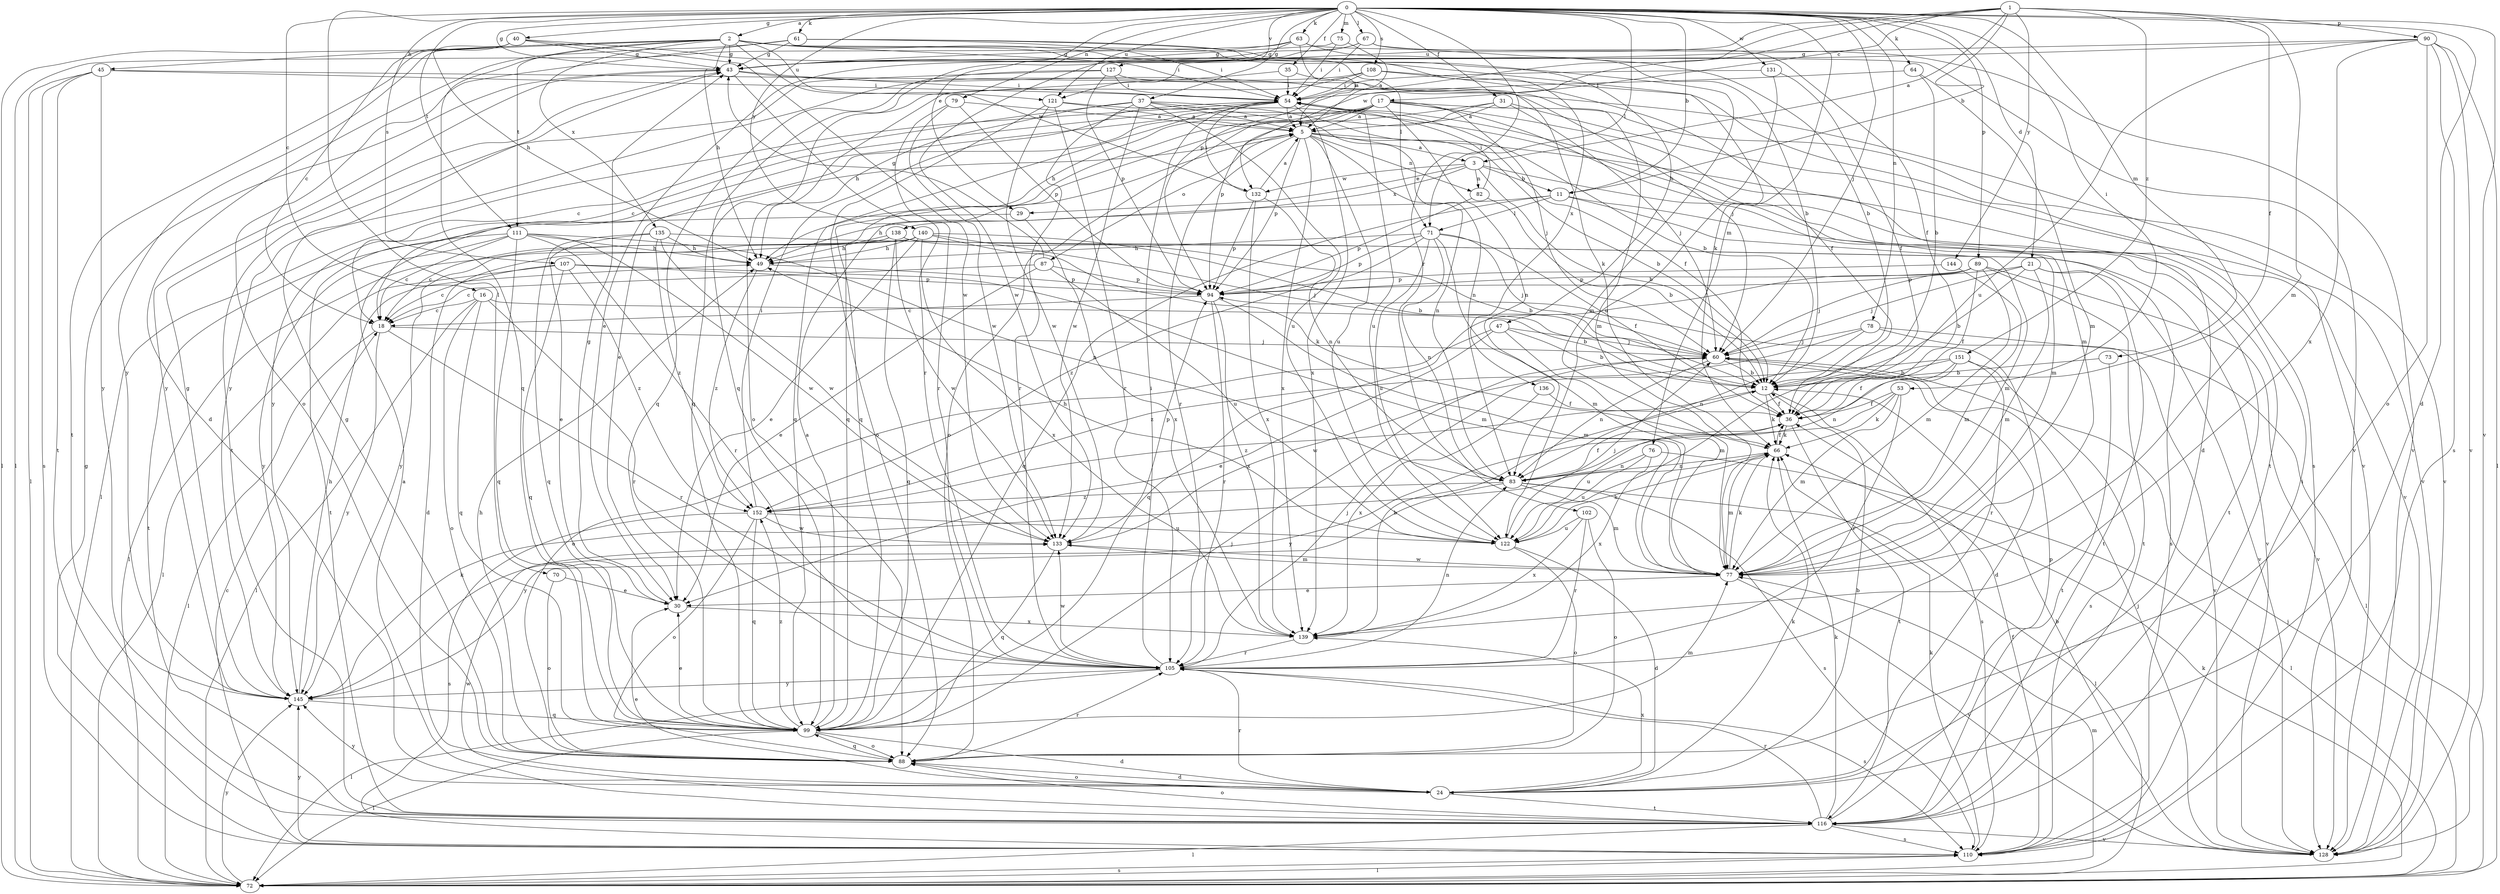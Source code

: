 strict digraph  {
0;
1;
2;
3;
5;
11;
12;
16;
17;
18;
21;
24;
29;
30;
31;
35;
36;
37;
40;
43;
45;
47;
49;
53;
54;
60;
61;
63;
64;
66;
67;
70;
71;
72;
73;
75;
76;
77;
78;
79;
82;
83;
87;
88;
89;
90;
94;
99;
102;
105;
107;
108;
110;
111;
116;
121;
122;
127;
128;
131;
132;
133;
135;
136;
138;
139;
140;
144;
145;
151;
152;
0 -> 2  [label=a];
0 -> 11  [label=b];
0 -> 16  [label=c];
0 -> 21  [label=d];
0 -> 24  [label=d];
0 -> 29  [label=e];
0 -> 31  [label=f];
0 -> 35  [label=f];
0 -> 37  [label=g];
0 -> 40  [label=g];
0 -> 43  [label=g];
0 -> 53  [label=i];
0 -> 60  [label=j];
0 -> 61  [label=k];
0 -> 63  [label=k];
0 -> 64  [label=k];
0 -> 67  [label=l];
0 -> 70  [label=l];
0 -> 71  [label=l];
0 -> 73  [label=m];
0 -> 75  [label=m];
0 -> 76  [label=m];
0 -> 78  [label=n];
0 -> 79  [label=n];
0 -> 89  [label=p];
0 -> 102  [label=r];
0 -> 107  [label=s];
0 -> 108  [label=s];
0 -> 111  [label=t];
0 -> 121  [label=u];
0 -> 127  [label=v];
0 -> 128  [label=v];
0 -> 131  [label=w];
0 -> 140  [label=y];
1 -> 3  [label=a];
1 -> 11  [label=b];
1 -> 17  [label=c];
1 -> 36  [label=f];
1 -> 77  [label=m];
1 -> 90  [label=p];
1 -> 94  [label=p];
1 -> 121  [label=u];
1 -> 132  [label=w];
1 -> 144  [label=y];
1 -> 151  [label=z];
2 -> 43  [label=g];
2 -> 45  [label=h];
2 -> 47  [label=h];
2 -> 49  [label=h];
2 -> 54  [label=i];
2 -> 71  [label=l];
2 -> 99  [label=q];
2 -> 111  [label=t];
2 -> 116  [label=t];
2 -> 121  [label=u];
2 -> 132  [label=w];
2 -> 135  [label=x];
2 -> 136  [label=x];
2 -> 145  [label=y];
3 -> 11  [label=b];
3 -> 12  [label=b];
3 -> 29  [label=e];
3 -> 77  [label=m];
3 -> 82  [label=n];
3 -> 132  [label=w];
3 -> 138  [label=x];
5 -> 3  [label=a];
5 -> 12  [label=b];
5 -> 82  [label=n];
5 -> 83  [label=n];
5 -> 87  [label=o];
5 -> 94  [label=p];
5 -> 105  [label=r];
5 -> 122  [label=u];
5 -> 128  [label=v];
5 -> 139  [label=x];
11 -> 49  [label=h];
11 -> 71  [label=l];
11 -> 77  [label=m];
11 -> 99  [label=q];
11 -> 116  [label=t];
12 -> 36  [label=f];
12 -> 66  [label=k];
12 -> 110  [label=s];
12 -> 152  [label=z];
16 -> 12  [label=b];
16 -> 18  [label=c];
16 -> 72  [label=l];
16 -> 88  [label=o];
16 -> 99  [label=q];
16 -> 105  [label=r];
17 -> 5  [label=a];
17 -> 24  [label=d];
17 -> 30  [label=e];
17 -> 49  [label=h];
17 -> 60  [label=j];
17 -> 77  [label=m];
17 -> 83  [label=n];
17 -> 88  [label=o];
17 -> 99  [label=q];
17 -> 128  [label=v];
17 -> 145  [label=y];
18 -> 60  [label=j];
18 -> 72  [label=l];
18 -> 105  [label=r];
18 -> 145  [label=y];
21 -> 12  [label=b];
21 -> 60  [label=j];
21 -> 77  [label=m];
21 -> 94  [label=p];
21 -> 116  [label=t];
21 -> 128  [label=v];
24 -> 12  [label=b];
24 -> 30  [label=e];
24 -> 66  [label=k];
24 -> 88  [label=o];
24 -> 105  [label=r];
24 -> 116  [label=t];
24 -> 139  [label=x];
24 -> 145  [label=y];
29 -> 116  [label=t];
29 -> 139  [label=x];
30 -> 43  [label=g];
30 -> 139  [label=x];
31 -> 5  [label=a];
31 -> 60  [label=j];
31 -> 94  [label=p];
31 -> 99  [label=q];
31 -> 128  [label=v];
35 -> 54  [label=i];
35 -> 77  [label=m];
35 -> 99  [label=q];
36 -> 66  [label=k];
36 -> 116  [label=t];
36 -> 122  [label=u];
37 -> 5  [label=a];
37 -> 18  [label=c];
37 -> 36  [label=f];
37 -> 49  [label=h];
37 -> 83  [label=n];
37 -> 105  [label=r];
37 -> 122  [label=u];
37 -> 133  [label=w];
40 -> 18  [label=c];
40 -> 43  [label=g];
40 -> 49  [label=h];
40 -> 66  [label=k];
40 -> 72  [label=l];
40 -> 133  [label=w];
43 -> 54  [label=i];
43 -> 60  [label=j];
43 -> 105  [label=r];
43 -> 145  [label=y];
45 -> 54  [label=i];
45 -> 72  [label=l];
45 -> 110  [label=s];
45 -> 116  [label=t];
45 -> 128  [label=v];
45 -> 145  [label=y];
47 -> 12  [label=b];
47 -> 30  [label=e];
47 -> 60  [label=j];
47 -> 77  [label=m];
47 -> 88  [label=o];
49 -> 94  [label=p];
49 -> 152  [label=z];
53 -> 36  [label=f];
53 -> 66  [label=k];
53 -> 77  [label=m];
53 -> 105  [label=r];
53 -> 145  [label=y];
54 -> 5  [label=a];
54 -> 12  [label=b];
54 -> 18  [label=c];
54 -> 72  [label=l];
54 -> 99  [label=q];
54 -> 122  [label=u];
54 -> 139  [label=x];
60 -> 12  [label=b];
60 -> 24  [label=d];
60 -> 83  [label=n];
61 -> 24  [label=d];
61 -> 43  [label=g];
61 -> 54  [label=i];
61 -> 77  [label=m];
61 -> 88  [label=o];
61 -> 128  [label=v];
63 -> 5  [label=a];
63 -> 12  [label=b];
63 -> 43  [label=g];
63 -> 72  [label=l];
63 -> 128  [label=v];
63 -> 133  [label=w];
64 -> 12  [label=b];
64 -> 54  [label=i];
64 -> 77  [label=m];
66 -> 36  [label=f];
66 -> 77  [label=m];
66 -> 83  [label=n];
67 -> 12  [label=b];
67 -> 30  [label=e];
67 -> 36  [label=f];
67 -> 43  [label=g];
67 -> 54  [label=i];
70 -> 30  [label=e];
70 -> 88  [label=o];
71 -> 36  [label=f];
71 -> 49  [label=h];
71 -> 60  [label=j];
71 -> 77  [label=m];
71 -> 83  [label=n];
71 -> 94  [label=p];
71 -> 122  [label=u];
71 -> 152  [label=z];
72 -> 60  [label=j];
72 -> 66  [label=k];
72 -> 77  [label=m];
72 -> 110  [label=s];
72 -> 145  [label=y];
73 -> 12  [label=b];
73 -> 116  [label=t];
75 -> 5  [label=a];
75 -> 43  [label=g];
75 -> 54  [label=i];
76 -> 72  [label=l];
76 -> 83  [label=n];
76 -> 122  [label=u];
76 -> 139  [label=x];
77 -> 30  [label=e];
77 -> 66  [label=k];
77 -> 128  [label=v];
77 -> 133  [label=w];
78 -> 60  [label=j];
78 -> 72  [label=l];
78 -> 83  [label=n];
78 -> 128  [label=v];
78 -> 152  [label=z];
79 -> 5  [label=a];
79 -> 94  [label=p];
79 -> 105  [label=r];
79 -> 133  [label=w];
82 -> 12  [label=b];
82 -> 54  [label=i];
82 -> 94  [label=p];
83 -> 36  [label=f];
83 -> 72  [label=l];
83 -> 77  [label=m];
83 -> 110  [label=s];
83 -> 145  [label=y];
83 -> 152  [label=z];
87 -> 18  [label=c];
87 -> 30  [label=e];
87 -> 43  [label=g];
87 -> 94  [label=p];
87 -> 122  [label=u];
88 -> 24  [label=d];
88 -> 43  [label=g];
88 -> 49  [label=h];
88 -> 99  [label=q];
88 -> 105  [label=r];
89 -> 36  [label=f];
89 -> 60  [label=j];
89 -> 77  [label=m];
89 -> 94  [label=p];
89 -> 99  [label=q];
89 -> 116  [label=t];
89 -> 128  [label=v];
90 -> 43  [label=g];
90 -> 72  [label=l];
90 -> 88  [label=o];
90 -> 99  [label=q];
90 -> 110  [label=s];
90 -> 122  [label=u];
90 -> 128  [label=v];
90 -> 139  [label=x];
94 -> 18  [label=c];
94 -> 77  [label=m];
94 -> 105  [label=r];
94 -> 139  [label=x];
99 -> 5  [label=a];
99 -> 24  [label=d];
99 -> 30  [label=e];
99 -> 60  [label=j];
99 -> 72  [label=l];
99 -> 77  [label=m];
99 -> 88  [label=o];
99 -> 152  [label=z];
102 -> 88  [label=o];
102 -> 105  [label=r];
102 -> 122  [label=u];
102 -> 139  [label=x];
105 -> 54  [label=i];
105 -> 60  [label=j];
105 -> 72  [label=l];
105 -> 83  [label=n];
105 -> 110  [label=s];
105 -> 133  [label=w];
105 -> 145  [label=y];
107 -> 18  [label=c];
107 -> 72  [label=l];
107 -> 77  [label=m];
107 -> 94  [label=p];
107 -> 99  [label=q];
107 -> 152  [label=z];
108 -> 36  [label=f];
108 -> 54  [label=i];
108 -> 88  [label=o];
108 -> 110  [label=s];
108 -> 145  [label=y];
110 -> 18  [label=c];
110 -> 36  [label=f];
110 -> 43  [label=g];
110 -> 54  [label=i];
110 -> 66  [label=k];
110 -> 72  [label=l];
110 -> 145  [label=y];
111 -> 18  [label=c];
111 -> 49  [label=h];
111 -> 83  [label=n];
111 -> 99  [label=q];
111 -> 105  [label=r];
111 -> 116  [label=t];
111 -> 133  [label=w];
111 -> 145  [label=y];
116 -> 5  [label=a];
116 -> 66  [label=k];
116 -> 72  [label=l];
116 -> 88  [label=o];
116 -> 94  [label=p];
116 -> 105  [label=r];
116 -> 110  [label=s];
116 -> 128  [label=v];
116 -> 133  [label=w];
121 -> 5  [label=a];
121 -> 88  [label=o];
121 -> 105  [label=r];
121 -> 116  [label=t];
121 -> 133  [label=w];
122 -> 24  [label=d];
122 -> 49  [label=h];
122 -> 60  [label=j];
122 -> 66  [label=k];
122 -> 88  [label=o];
127 -> 54  [label=i];
127 -> 66  [label=k];
127 -> 94  [label=p];
127 -> 99  [label=q];
127 -> 116  [label=t];
128 -> 12  [label=b];
128 -> 60  [label=j];
131 -> 36  [label=f];
131 -> 54  [label=i];
131 -> 122  [label=u];
132 -> 5  [label=a];
132 -> 54  [label=i];
132 -> 83  [label=n];
132 -> 94  [label=p];
132 -> 139  [label=x];
133 -> 77  [label=m];
133 -> 94  [label=p];
133 -> 99  [label=q];
135 -> 30  [label=e];
135 -> 49  [label=h];
135 -> 99  [label=q];
135 -> 128  [label=v];
135 -> 133  [label=w];
135 -> 152  [label=z];
136 -> 36  [label=f];
136 -> 139  [label=x];
138 -> 12  [label=b];
138 -> 18  [label=c];
138 -> 49  [label=h];
138 -> 99  [label=q];
138 -> 110  [label=s];
138 -> 133  [label=w];
138 -> 145  [label=y];
139 -> 12  [label=b];
139 -> 105  [label=r];
140 -> 12  [label=b];
140 -> 24  [label=d];
140 -> 30  [label=e];
140 -> 49  [label=h];
140 -> 60  [label=j];
140 -> 66  [label=k];
140 -> 72  [label=l];
140 -> 139  [label=x];
144 -> 77  [label=m];
144 -> 94  [label=p];
145 -> 43  [label=g];
145 -> 49  [label=h];
145 -> 66  [label=k];
145 -> 99  [label=q];
151 -> 12  [label=b];
151 -> 36  [label=f];
151 -> 83  [label=n];
151 -> 105  [label=r];
151 -> 110  [label=s];
151 -> 133  [label=w];
152 -> 54  [label=i];
152 -> 88  [label=o];
152 -> 99  [label=q];
152 -> 110  [label=s];
152 -> 122  [label=u];
152 -> 133  [label=w];
}

